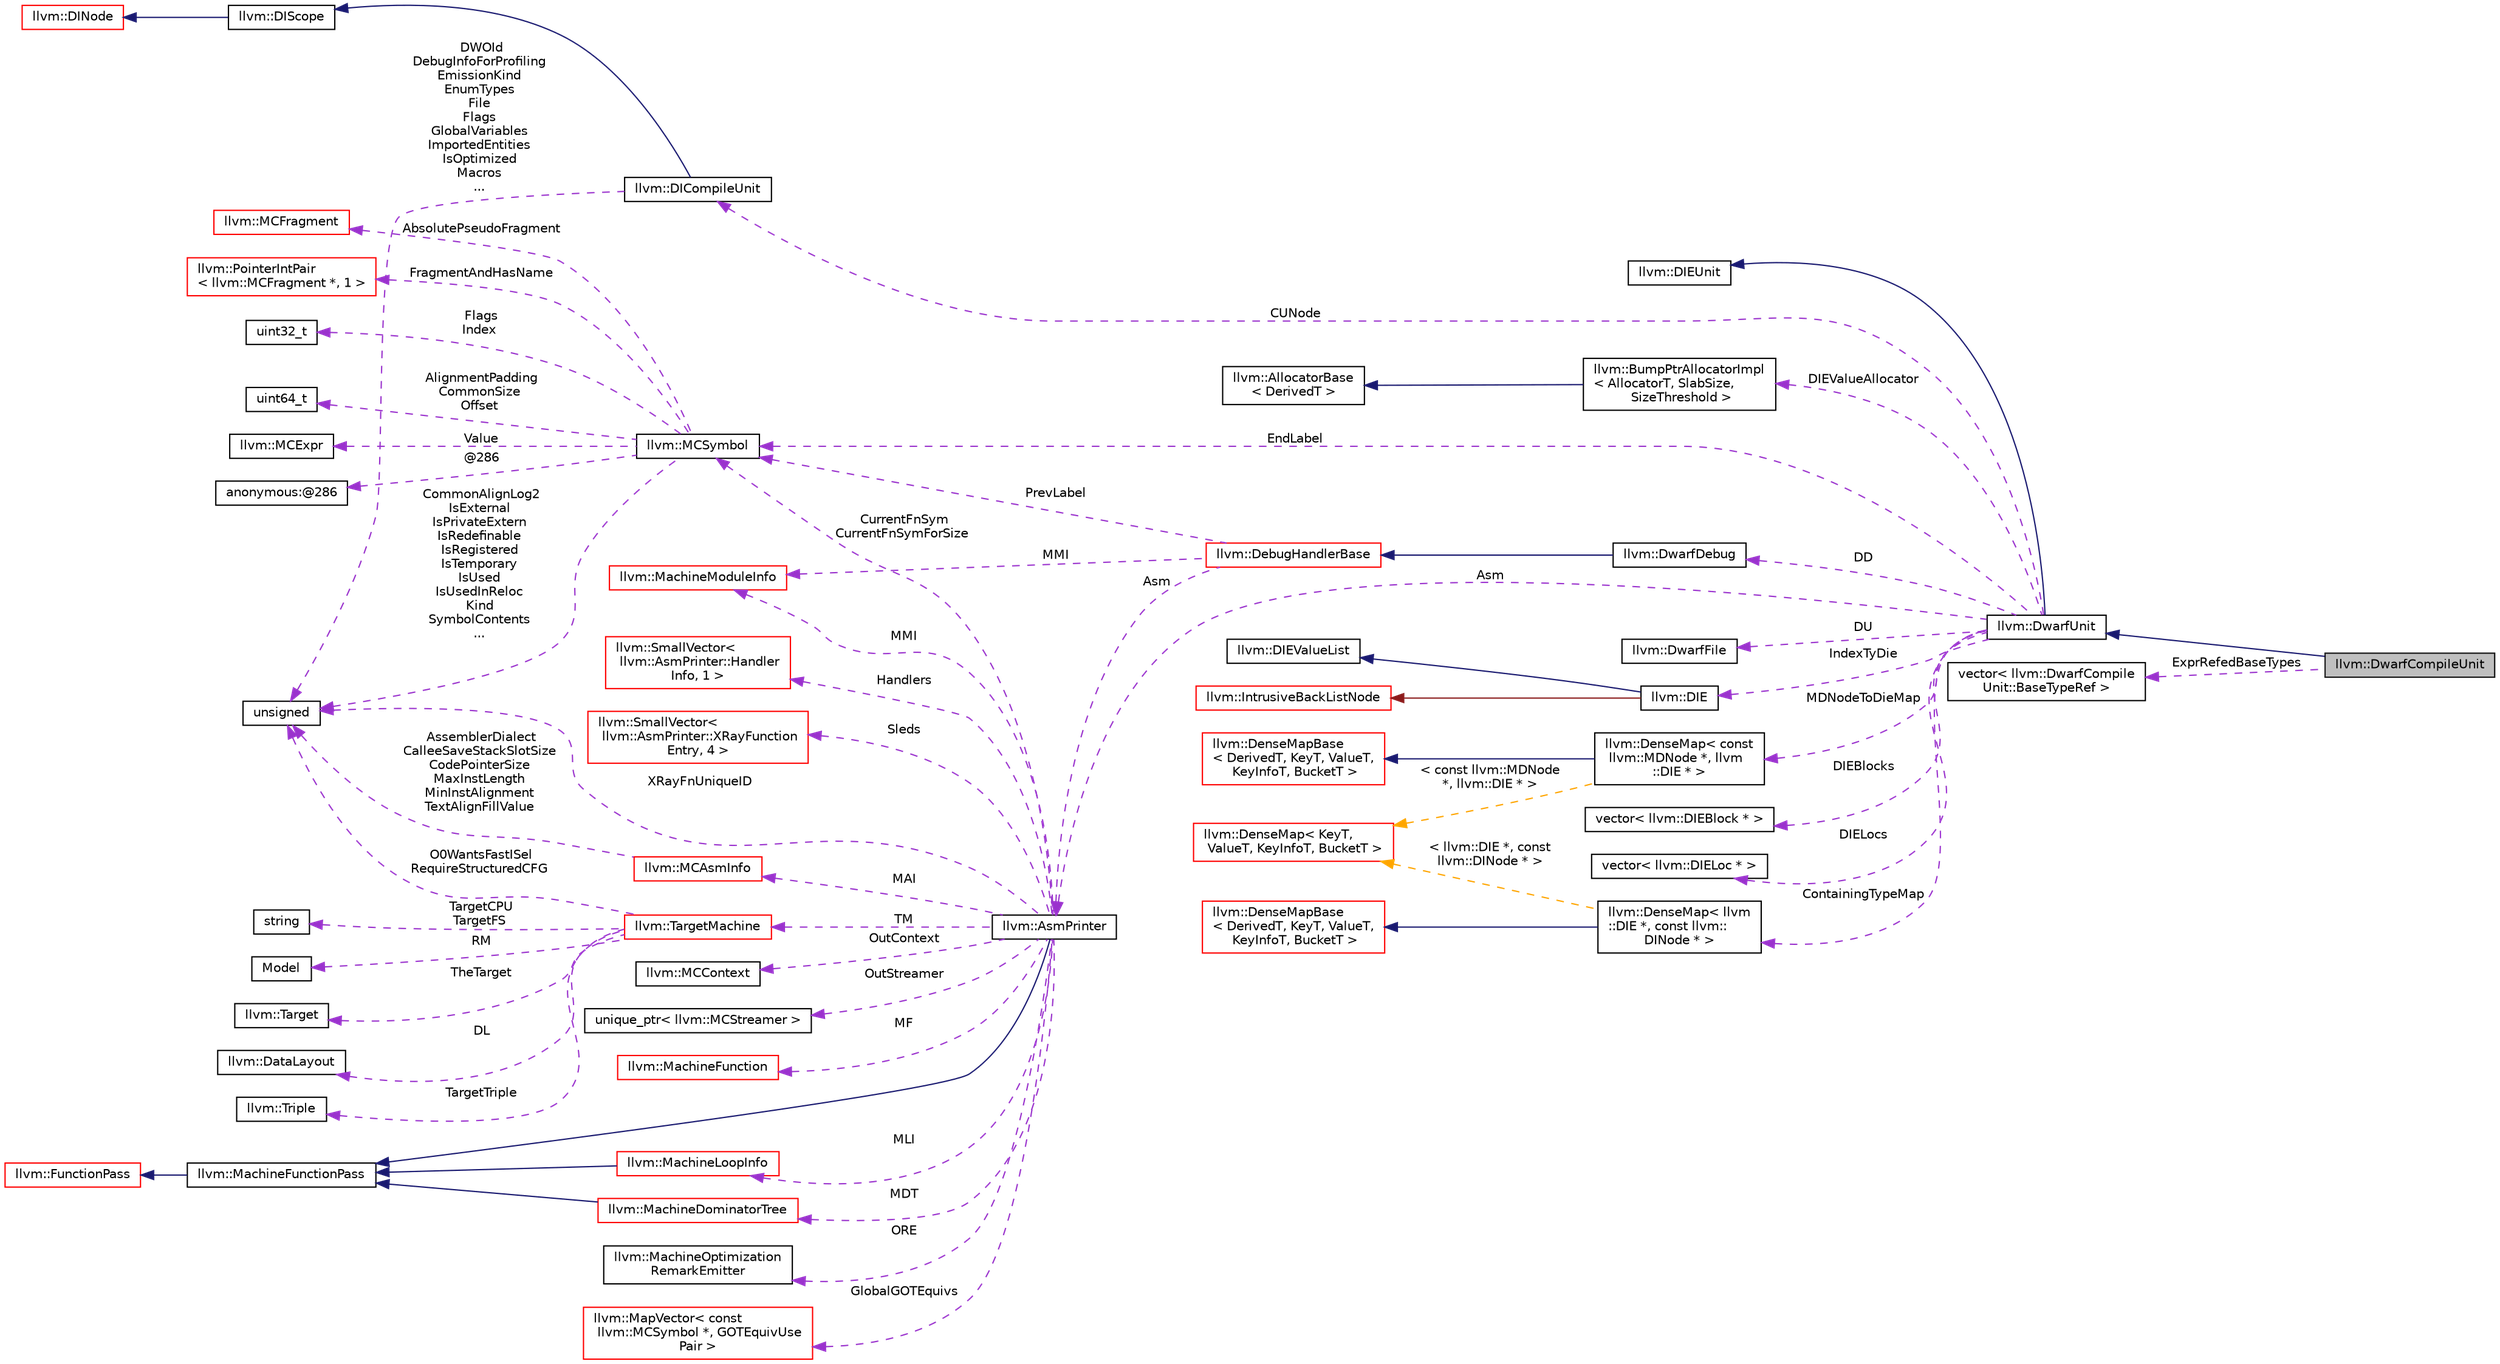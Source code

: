 digraph "llvm::DwarfCompileUnit"
{
 // LATEX_PDF_SIZE
  bgcolor="transparent";
  edge [fontname="Helvetica",fontsize="10",labelfontname="Helvetica",labelfontsize="10"];
  node [fontname="Helvetica",fontsize="10",shape="box"];
  rankdir="LR";
  Node1 [label="llvm::DwarfCompileUnit",height=0.2,width=0.4,color="black", fillcolor="grey75", style="filled", fontcolor="black",tooltip=" "];
  Node2 -> Node1 [dir="back",color="midnightblue",fontsize="10",style="solid",fontname="Helvetica"];
  Node2 [label="llvm::DwarfUnit",height=0.2,width=0.4,color="black",URL="$classllvm_1_1DwarfUnit.html",tooltip="This dwarf writer support class manages information associated with a source file."];
  Node3 -> Node2 [dir="back",color="midnightblue",fontsize="10",style="solid",fontname="Helvetica"];
  Node3 [label="llvm::DIEUnit",height=0.2,width=0.4,color="black",URL="$classllvm_1_1DIEUnit.html",tooltip="Represents a compile or type unit."];
  Node4 -> Node2 [dir="back",color="darkorchid3",fontsize="10",style="dashed",label=" CUNode" ,fontname="Helvetica"];
  Node4 [label="llvm::DICompileUnit",height=0.2,width=0.4,color="black",URL="$classllvm_1_1DICompileUnit.html",tooltip="Compile unit."];
  Node5 -> Node4 [dir="back",color="midnightblue",fontsize="10",style="solid",fontname="Helvetica"];
  Node5 [label="llvm::DIScope",height=0.2,width=0.4,color="black",URL="$classllvm_1_1DIScope.html",tooltip="Base class for scope-like contexts."];
  Node6 -> Node5 [dir="back",color="midnightblue",fontsize="10",style="solid",fontname="Helvetica"];
  Node6 [label="llvm::DINode",height=0.2,width=0.4,color="red",URL="$classllvm_1_1DINode.html",tooltip="Tagged DWARF-like metadata node."];
  Node9 -> Node4 [dir="back",color="darkorchid3",fontsize="10",style="dashed",label=" DWOId\nDebugInfoForProfiling\nEmissionKind\nEnumTypes\nFile\nFlags\nGlobalVariables\nImportedEntities\nIsOptimized\nMacros\n..." ,fontname="Helvetica"];
  Node9 [label="unsigned",height=0.2,width=0.4,color="black",URL="$classunsigned.html",tooltip=" "];
  Node10 -> Node2 [dir="back",color="darkorchid3",fontsize="10",style="dashed",label=" DIEValueAllocator" ,fontname="Helvetica"];
  Node10 [label="llvm::BumpPtrAllocatorImpl\l\< AllocatorT, SlabSize,\l SizeThreshold \>",height=0.2,width=0.4,color="black",URL="$classllvm_1_1BumpPtrAllocatorImpl.html",tooltip="Allocate memory in an ever growing pool, as if by bump-pointer."];
  Node11 -> Node10 [dir="back",color="midnightblue",fontsize="10",style="solid",fontname="Helvetica"];
  Node11 [label="llvm::AllocatorBase\l\< DerivedT \>",height=0.2,width=0.4,color="black",URL="$classllvm_1_1AllocatorBase.html",tooltip="CRTP base class providing obvious overloads for the core Allocate() methods of LLVM-style allocators."];
  Node12 -> Node2 [dir="back",color="darkorchid3",fontsize="10",style="dashed",label=" Asm" ,fontname="Helvetica"];
  Node12 [label="llvm::AsmPrinter",height=0.2,width=0.4,color="black",URL="$classllvm_1_1AsmPrinter.html",tooltip="This class is intended to be used as a driving class for all asm writers."];
  Node13 -> Node12 [dir="back",color="midnightblue",fontsize="10",style="solid",fontname="Helvetica"];
  Node13 [label="llvm::MachineFunctionPass",height=0.2,width=0.4,color="black",URL="$classllvm_1_1MachineFunctionPass.html",tooltip="MachineFunctionPass - This class adapts the FunctionPass interface to allow convenient creation of pa..."];
  Node14 -> Node13 [dir="back",color="midnightblue",fontsize="10",style="solid",fontname="Helvetica"];
  Node14 [label="llvm::FunctionPass",height=0.2,width=0.4,color="red",URL="$classllvm_1_1FunctionPass.html",tooltip="FunctionPass class - This class is used to implement most global optimizations."];
  Node16 -> Node12 [dir="back",color="darkorchid3",fontsize="10",style="dashed",label=" TM" ,fontname="Helvetica"];
  Node16 [label="llvm::TargetMachine",height=0.2,width=0.4,color="red",URL="$classllvm_1_1TargetMachine.html",tooltip="Primary interface to the complete machine description for the target machine."];
  Node17 -> Node16 [dir="back",color="darkorchid3",fontsize="10",style="dashed",label=" TheTarget" ,fontname="Helvetica"];
  Node17 [label="llvm::Target",height=0.2,width=0.4,color="black",URL="$classllvm_1_1Target.html",tooltip="Target - Wrapper for Target specific information."];
  Node18 -> Node16 [dir="back",color="darkorchid3",fontsize="10",style="dashed",label=" DL" ,fontname="Helvetica"];
  Node18 [label="llvm::DataLayout",height=0.2,width=0.4,color="black",URL="$classllvm_1_1DataLayout.html",tooltip="A parsed version of the target data layout string in and methods for querying it."];
  Node19 -> Node16 [dir="back",color="darkorchid3",fontsize="10",style="dashed",label=" TargetTriple" ,fontname="Helvetica"];
  Node19 [label="llvm::Triple",height=0.2,width=0.4,color="black",URL="$classllvm_1_1Triple.html",tooltip="Triple - Helper class for working with autoconf configuration names."];
  Node20 -> Node16 [dir="back",color="darkorchid3",fontsize="10",style="dashed",label=" TargetCPU\nTargetFS" ,fontname="Helvetica"];
  Node20 [label="string",height=0.2,width=0.4,color="black",tooltip=" "];
  Node21 -> Node16 [dir="back",color="darkorchid3",fontsize="10",style="dashed",label=" RM" ,fontname="Helvetica"];
  Node21 [label="Model",height=0.2,width=0.4,color="black",tooltip=" "];
  Node9 -> Node16 [dir="back",color="darkorchid3",fontsize="10",style="dashed",label=" O0WantsFastISel\nRequireStructuredCFG" ,fontname="Helvetica"];
  Node42 -> Node12 [dir="back",color="darkorchid3",fontsize="10",style="dashed",label=" MAI" ,fontname="Helvetica"];
  Node42 [label="llvm::MCAsmInfo",height=0.2,width=0.4,color="red",URL="$classllvm_1_1MCAsmInfo.html",tooltip="This class is intended to be used as a base class for asm properties and features specific to the tar..."];
  Node9 -> Node42 [dir="back",color="darkorchid3",fontsize="10",style="dashed",label=" AssemblerDialect\nCalleeSaveStackSlotSize\nCodePointerSize\nMaxInstLength\nMinInstAlignment\nTextAlignFillValue" ,fontname="Helvetica"];
  Node50 -> Node12 [dir="back",color="darkorchid3",fontsize="10",style="dashed",label=" OutContext" ,fontname="Helvetica"];
  Node50 [label="llvm::MCContext",height=0.2,width=0.4,color="black",URL="$classllvm_1_1MCContext.html",tooltip="Context object for machine code objects."];
  Node51 -> Node12 [dir="back",color="darkorchid3",fontsize="10",style="dashed",label=" OutStreamer" ,fontname="Helvetica"];
  Node51 [label="unique_ptr\< llvm::MCStreamer \>",height=0.2,width=0.4,color="black",tooltip=" "];
  Node52 -> Node12 [dir="back",color="darkorchid3",fontsize="10",style="dashed",label=" MF" ,fontname="Helvetica"];
  Node52 [label="llvm::MachineFunction",height=0.2,width=0.4,color="red",URL="$classllvm_1_1MachineFunction.html",tooltip=" "];
  Node67 -> Node12 [dir="back",color="darkorchid3",fontsize="10",style="dashed",label=" MMI" ,fontname="Helvetica"];
  Node67 [label="llvm::MachineModuleInfo",height=0.2,width=0.4,color="red",URL="$classllvm_1_1MachineModuleInfo.html",tooltip="This class contains meta information specific to a module."];
  Node70 -> Node12 [dir="back",color="darkorchid3",fontsize="10",style="dashed",label=" MDT" ,fontname="Helvetica"];
  Node70 [label="llvm::MachineDominatorTree",height=0.2,width=0.4,color="red",URL="$classllvm_1_1MachineDominatorTree.html",tooltip="DominatorTree Class - Concrete subclass of DominatorTreeBase that is used to compute a normal dominat..."];
  Node13 -> Node70 [dir="back",color="midnightblue",fontsize="10",style="solid",fontname="Helvetica"];
  Node71 -> Node12 [dir="back",color="darkorchid3",fontsize="10",style="dashed",label=" MLI" ,fontname="Helvetica"];
  Node71 [label="llvm::MachineLoopInfo",height=0.2,width=0.4,color="red",URL="$classllvm_1_1MachineLoopInfo.html",tooltip=" "];
  Node13 -> Node71 [dir="back",color="midnightblue",fontsize="10",style="solid",fontname="Helvetica"];
  Node72 -> Node12 [dir="back",color="darkorchid3",fontsize="10",style="dashed",label=" ORE" ,fontname="Helvetica"];
  Node72 [label="llvm::MachineOptimization\lRemarkEmitter",height=0.2,width=0.4,color="black",URL="$classllvm_1_1MachineOptimizationRemarkEmitter.html",tooltip="The optimization diagnostic interface."];
  Node73 -> Node12 [dir="back",color="darkorchid3",fontsize="10",style="dashed",label=" CurrentFnSym\nCurrentFnSymForSize" ,fontname="Helvetica"];
  Node73 [label="llvm::MCSymbol",height=0.2,width=0.4,color="black",URL="$classllvm_1_1MCSymbol.html",tooltip="MCSymbol - Instances of this class represent a symbol name in the MC file, and MCSymbols are created ..."];
  Node74 -> Node73 [dir="back",color="darkorchid3",fontsize="10",style="dashed",label=" AbsolutePseudoFragment" ,fontname="Helvetica"];
  Node74 [label="llvm::MCFragment",height=0.2,width=0.4,color="red",URL="$classllvm_1_1MCFragment.html",tooltip=" "];
  Node84 -> Node73 [dir="back",color="darkorchid3",fontsize="10",style="dashed",label=" FragmentAndHasName" ,fontname="Helvetica"];
  Node84 [label="llvm::PointerIntPair\l\< llvm::MCFragment *, 1 \>",height=0.2,width=0.4,color="red",URL="$classllvm_1_1PointerIntPair.html",tooltip=" "];
  Node9 -> Node73 [dir="back",color="darkorchid3",fontsize="10",style="dashed",label=" CommonAlignLog2\nIsExternal\nIsPrivateExtern\nIsRedefinable\nIsRegistered\nIsTemporary\nIsUsed\nIsUsedInReloc\nKind\nSymbolContents\n..." ,fontname="Helvetica"];
  Node86 -> Node73 [dir="back",color="darkorchid3",fontsize="10",style="dashed",label=" Flags\nIndex" ,fontname="Helvetica"];
  Node86 [label="uint32_t",height=0.2,width=0.4,color="black",URL="$classuint32__t.html",tooltip=" "];
  Node87 -> Node73 [dir="back",color="darkorchid3",fontsize="10",style="dashed",label=" AlignmentPadding\nCommonSize\nOffset" ,fontname="Helvetica"];
  Node87 [label="uint64_t",height=0.2,width=0.4,color="black",tooltip=" "];
  Node88 -> Node73 [dir="back",color="darkorchid3",fontsize="10",style="dashed",label=" Value" ,fontname="Helvetica"];
  Node88 [label="llvm::MCExpr",height=0.2,width=0.4,color="black",URL="$classllvm_1_1MCExpr.html",tooltip="Base class for the full range of assembler expressions which are needed for parsing."];
  Node89 -> Node73 [dir="back",color="darkorchid3",fontsize="10",style="dashed",label=" @286" ,fontname="Helvetica"];
  Node89 [label="anonymous:@286",height=0.2,width=0.4,color="black",tooltip=" "];
  Node90 -> Node12 [dir="back",color="darkorchid3",fontsize="10",style="dashed",label=" GlobalGOTEquivs" ,fontname="Helvetica"];
  Node90 [label="llvm::MapVector\< const\l llvm::MCSymbol *, GOTEquivUse\lPair \>",height=0.2,width=0.4,color="red",URL="$classllvm_1_1MapVector.html",tooltip=" "];
  Node92 -> Node12 [dir="back",color="darkorchid3",fontsize="10",style="dashed",label=" Handlers" ,fontname="Helvetica"];
  Node92 [label="llvm::SmallVector\<\l llvm::AsmPrinter::Handler\lInfo, 1 \>",height=0.2,width=0.4,color="red",URL="$classllvm_1_1SmallVector.html",tooltip=" "];
  Node95 -> Node12 [dir="back",color="darkorchid3",fontsize="10",style="dashed",label=" Sleds" ,fontname="Helvetica"];
  Node95 [label="llvm::SmallVector\<\l llvm::AsmPrinter::XRayFunction\lEntry, 4 \>",height=0.2,width=0.4,color="red",URL="$classllvm_1_1SmallVector.html",tooltip=" "];
  Node9 -> Node12 [dir="back",color="darkorchid3",fontsize="10",style="dashed",label=" XRayFnUniqueID" ,fontname="Helvetica"];
  Node73 -> Node2 [dir="back",color="darkorchid3",fontsize="10",style="dashed",label=" EndLabel" ,fontname="Helvetica"];
  Node98 -> Node2 [dir="back",color="darkorchid3",fontsize="10",style="dashed",label=" DD" ,fontname="Helvetica"];
  Node98 [label="llvm::DwarfDebug",height=0.2,width=0.4,color="black",URL="$classllvm_1_1DwarfDebug.html",tooltip="Collects and handles dwarf debug information."];
  Node99 -> Node98 [dir="back",color="midnightblue",fontsize="10",style="solid",fontname="Helvetica"];
  Node99 [label="llvm::DebugHandlerBase",height=0.2,width=0.4,color="red",URL="$classllvm_1_1DebugHandlerBase.html",tooltip="Base class for debug information backends."];
  Node12 -> Node99 [dir="back",color="darkorchid3",fontsize="10",style="dashed",label=" Asm" ,fontname="Helvetica"];
  Node67 -> Node99 [dir="back",color="darkorchid3",fontsize="10",style="dashed",label=" MMI" ,fontname="Helvetica"];
  Node73 -> Node99 [dir="back",color="darkorchid3",fontsize="10",style="dashed",label=" PrevLabel" ,fontname="Helvetica"];
  Node116 -> Node2 [dir="back",color="darkorchid3",fontsize="10",style="dashed",label=" DU" ,fontname="Helvetica"];
  Node116 [label="llvm::DwarfFile",height=0.2,width=0.4,color="black",URL="$classllvm_1_1DwarfFile.html",tooltip=" "];
  Node117 -> Node2 [dir="back",color="darkorchid3",fontsize="10",style="dashed",label=" IndexTyDie" ,fontname="Helvetica"];
  Node117 [label="llvm::DIE",height=0.2,width=0.4,color="black",URL="$classllvm_1_1DIE.html",tooltip="A structured debug information entry."];
  Node118 -> Node117 [dir="back",color="firebrick4",fontsize="10",style="solid",fontname="Helvetica"];
  Node118 [label="llvm::IntrusiveBackListNode",height=0.2,width=0.4,color="red",URL="$structllvm_1_1IntrusiveBackListNode.html",tooltip=" "];
  Node120 -> Node117 [dir="back",color="midnightblue",fontsize="10",style="solid",fontname="Helvetica"];
  Node120 [label="llvm::DIEValueList",height=0.2,width=0.4,color="black",URL="$classllvm_1_1DIEValueList.html",tooltip="A list of DIE values."];
  Node121 -> Node2 [dir="back",color="darkorchid3",fontsize="10",style="dashed",label=" MDNodeToDieMap" ,fontname="Helvetica"];
  Node121 [label="llvm::DenseMap\< const\l llvm::MDNode *, llvm\l::DIE * \>",height=0.2,width=0.4,color="black",URL="$classllvm_1_1DenseMap.html",tooltip=" "];
  Node122 -> Node121 [dir="back",color="midnightblue",fontsize="10",style="solid",fontname="Helvetica"];
  Node122 [label="llvm::DenseMapBase\l\< DerivedT, KeyT, ValueT,\l KeyInfoT, BucketT \>",height=0.2,width=0.4,color="red",URL="$classllvm_1_1DenseMapBase.html",tooltip=" "];
  Node114 -> Node121 [dir="back",color="orange",fontsize="10",style="dashed",label=" \< const llvm::MDNode\l *, llvm::DIE * \>" ,fontname="Helvetica"];
  Node114 [label="llvm::DenseMap\< KeyT,\l ValueT, KeyInfoT, BucketT \>",height=0.2,width=0.4,color="red",URL="$classllvm_1_1DenseMap.html",tooltip=" "];
  Node123 -> Node2 [dir="back",color="darkorchid3",fontsize="10",style="dashed",label=" DIEBlocks" ,fontname="Helvetica"];
  Node123 [label="vector\< llvm::DIEBlock * \>",height=0.2,width=0.4,color="black",tooltip=" "];
  Node124 -> Node2 [dir="back",color="darkorchid3",fontsize="10",style="dashed",label=" DIELocs" ,fontname="Helvetica"];
  Node124 [label="vector\< llvm::DIELoc * \>",height=0.2,width=0.4,color="black",tooltip=" "];
  Node125 -> Node2 [dir="back",color="darkorchid3",fontsize="10",style="dashed",label=" ContainingTypeMap" ,fontname="Helvetica"];
  Node125 [label="llvm::DenseMap\< llvm\l::DIE *, const llvm::\lDINode * \>",height=0.2,width=0.4,color="black",URL="$classllvm_1_1DenseMap.html",tooltip=" "];
  Node126 -> Node125 [dir="back",color="midnightblue",fontsize="10",style="solid",fontname="Helvetica"];
  Node126 [label="llvm::DenseMapBase\l\< DerivedT, KeyT, ValueT,\l KeyInfoT, BucketT \>",height=0.2,width=0.4,color="red",URL="$classllvm_1_1DenseMapBase.html",tooltip=" "];
  Node114 -> Node125 [dir="back",color="orange",fontsize="10",style="dashed",label=" \< llvm::DIE *, const\l llvm::DINode * \>" ,fontname="Helvetica"];
  Node127 -> Node1 [dir="back",color="darkorchid3",fontsize="10",style="dashed",label=" ExprRefedBaseTypes" ,fontname="Helvetica"];
  Node127 [label="vector\< llvm::DwarfCompile\lUnit::BaseTypeRef \>",height=0.2,width=0.4,color="black",tooltip=" "];
}
